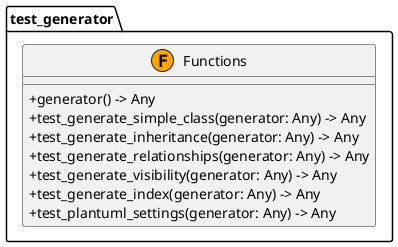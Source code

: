 @startuml
skinparam classAttributeIconSize 0

package "test_generator" {
  class Functions <<(F,orange)>> {
    +generator() -> Any
    +test_generate_simple_class(generator: Any) -> Any
    +test_generate_inheritance(generator: Any) -> Any
    +test_generate_relationships(generator: Any) -> Any
    +test_generate_visibility(generator: Any) -> Any
    +test_generate_index(generator: Any) -> Any
    +test_plantuml_settings(generator: Any) -> Any
  }
}

' Relationships
@enduml